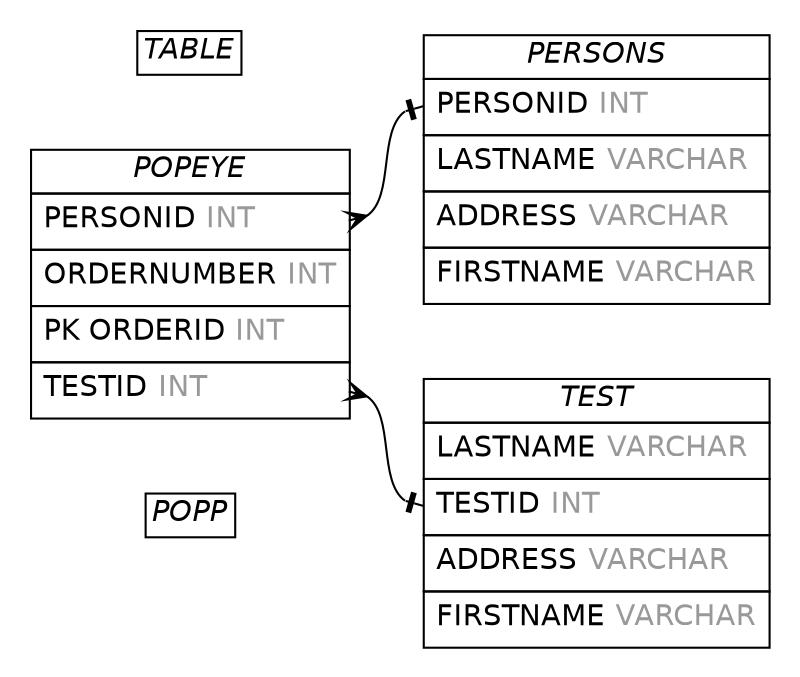 /* created with ERDot < https://github.com/ehne/ERDot > */
digraph G {
    graph [
        nodesep=0.5;
        rankdir="LR";
        cencentrate=true;
        splines="spline";
        fontname="Helvetica";
        pad="0.2,0.2",
        label="",
        
    ];
    
    node [shape=plain, fontname="Helvetica"];
    edge [
        dir=both,
        fontsize=12,
        arrowsize=0.9,
        penwidth=1.0,
        labelangle=32,
        labeldistance=1.8,
        fontname="Helvetica"
    ];
    
    POPP [ label=<
        <table border="0" cellborder="1" cellspacing="0" >
        <tr><td><i>POPP</i></td></tr>
    </table>>];
    PERSONS [ label=<
        <table border="0" cellborder="1" cellspacing="0" >
        <tr><td><i>PERSONS</i></td></tr>
        <tr><td port="PERSONID" align="left" cellpadding="5">PERSONID <font color="grey60">INT</font></td></tr>
        <tr><td port="LASTNAME" align="left" cellpadding="5">LASTNAME <font color="grey60">VARCHAR</font></td></tr>
        <tr><td port="ADDRESS" align="left" cellpadding="5">ADDRESS <font color="grey60">VARCHAR</font></td></tr>
        <tr><td port="FIRSTNAME" align="left" cellpadding="5">FIRSTNAME <font color="grey60">VARCHAR</font></td></tr>
    </table>>];
    TEST [ label=<
        <table border="0" cellborder="1" cellspacing="0" >
        <tr><td><i>TEST</i></td></tr>
        <tr><td port="LASTNAME" align="left" cellpadding="5">LASTNAME <font color="grey60">VARCHAR</font></td></tr>
        <tr><td port="TESTID" align="left" cellpadding="5">TESTID <font color="grey60">INT</font></td></tr>
        <tr><td port="ADDRESS" align="left" cellpadding="5">ADDRESS <font color="grey60">VARCHAR</font></td></tr>
        <tr><td port="FIRSTNAME" align="left" cellpadding="5">FIRSTNAME <font color="grey60">VARCHAR</font></td></tr>
    </table>>];
    TABLE [ label=<
        <table border="0" cellborder="1" cellspacing="0" >
        <tr><td><i>TABLE</i></td></tr>
    </table>>];
    POPEYE [ label=<
        <table border="0" cellborder="1" cellspacing="0" >
        <tr><td><i>POPEYE</i></td></tr>
        <tr><td port="PERSONID" align="left" cellpadding="5">PERSONID <font color="grey60">INT</font></td></tr>
        <tr><td port="ORDERNUMBER" align="left" cellpadding="5">ORDERNUMBER <font color="grey60">INT</font></td></tr>
        <tr><td port="ORDERID" align="left" cellpadding="5">PK ORDERID <font color="grey60">INT</font></td></tr>
        <tr><td port="TESTID" align="left" cellpadding="5">TESTID <font color="grey60">INT</font></td></tr>
    </table>>];


    POPEYE:PERSONID->PERSONS:PERSONID [
        arrowhead=noneotee,

        arrowtail=ocrow,
    ];


    POPEYE:TESTID->TEST:TESTID [
        arrowhead=noneotee,

        arrowtail=ocrow,
    ];



    

}
